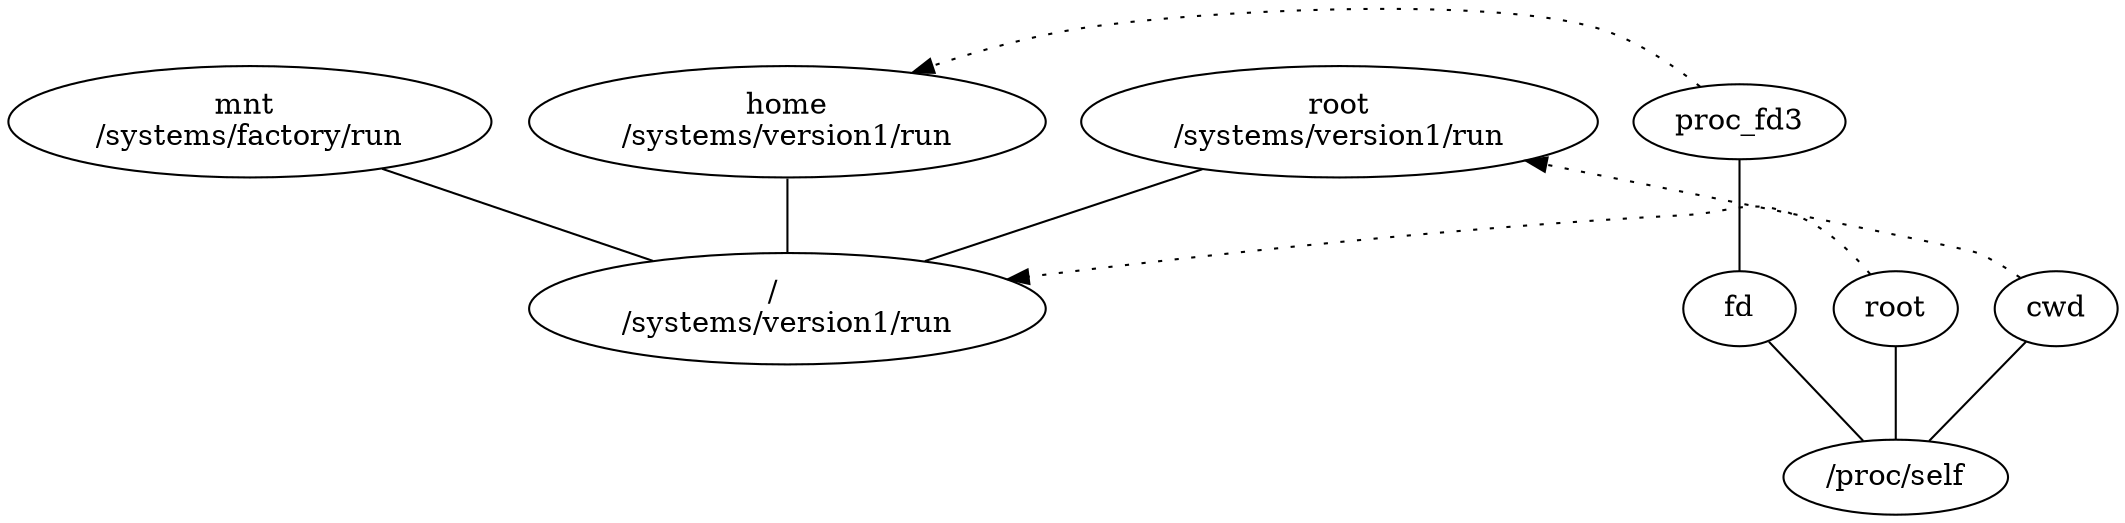 digraph baserock_version_layout {
    "/"  [label="mnt \n/systems/factory/run"]

    "/" -> mnt [arrowhead=none]

    mnt      [label="/   \n/systems/version1/run"]
    mnt_home [label="home\n/systems/version1/run"]
    mnt_root [label="root\n/systems/version1/run"]

    mnt_home -> mnt [arrowhead=none]
    mnt_root -> mnt [arrowhead=none]

    proc_self [label="/proc/self"]
    proc_root [label="root"]
    proc_cwd [label="cwd"]
    proc_fd [label="fd"]
    proc_root -> proc_self [arrowhead=none]
    proc_cwd -> proc_self [arrowhead=none]
    proc_fd -> proc_self [arrowhead=none]
    proc_fd3 -> proc_fd [arrowhead=none]

    proc_root -> mnt [style=dotted,constraint=false]
    proc_cwd ->  mnt_root [style=dotted,constraint=false]
    proc_fd3 ->  mnt_home [style=dotted,constraint=false]
}
